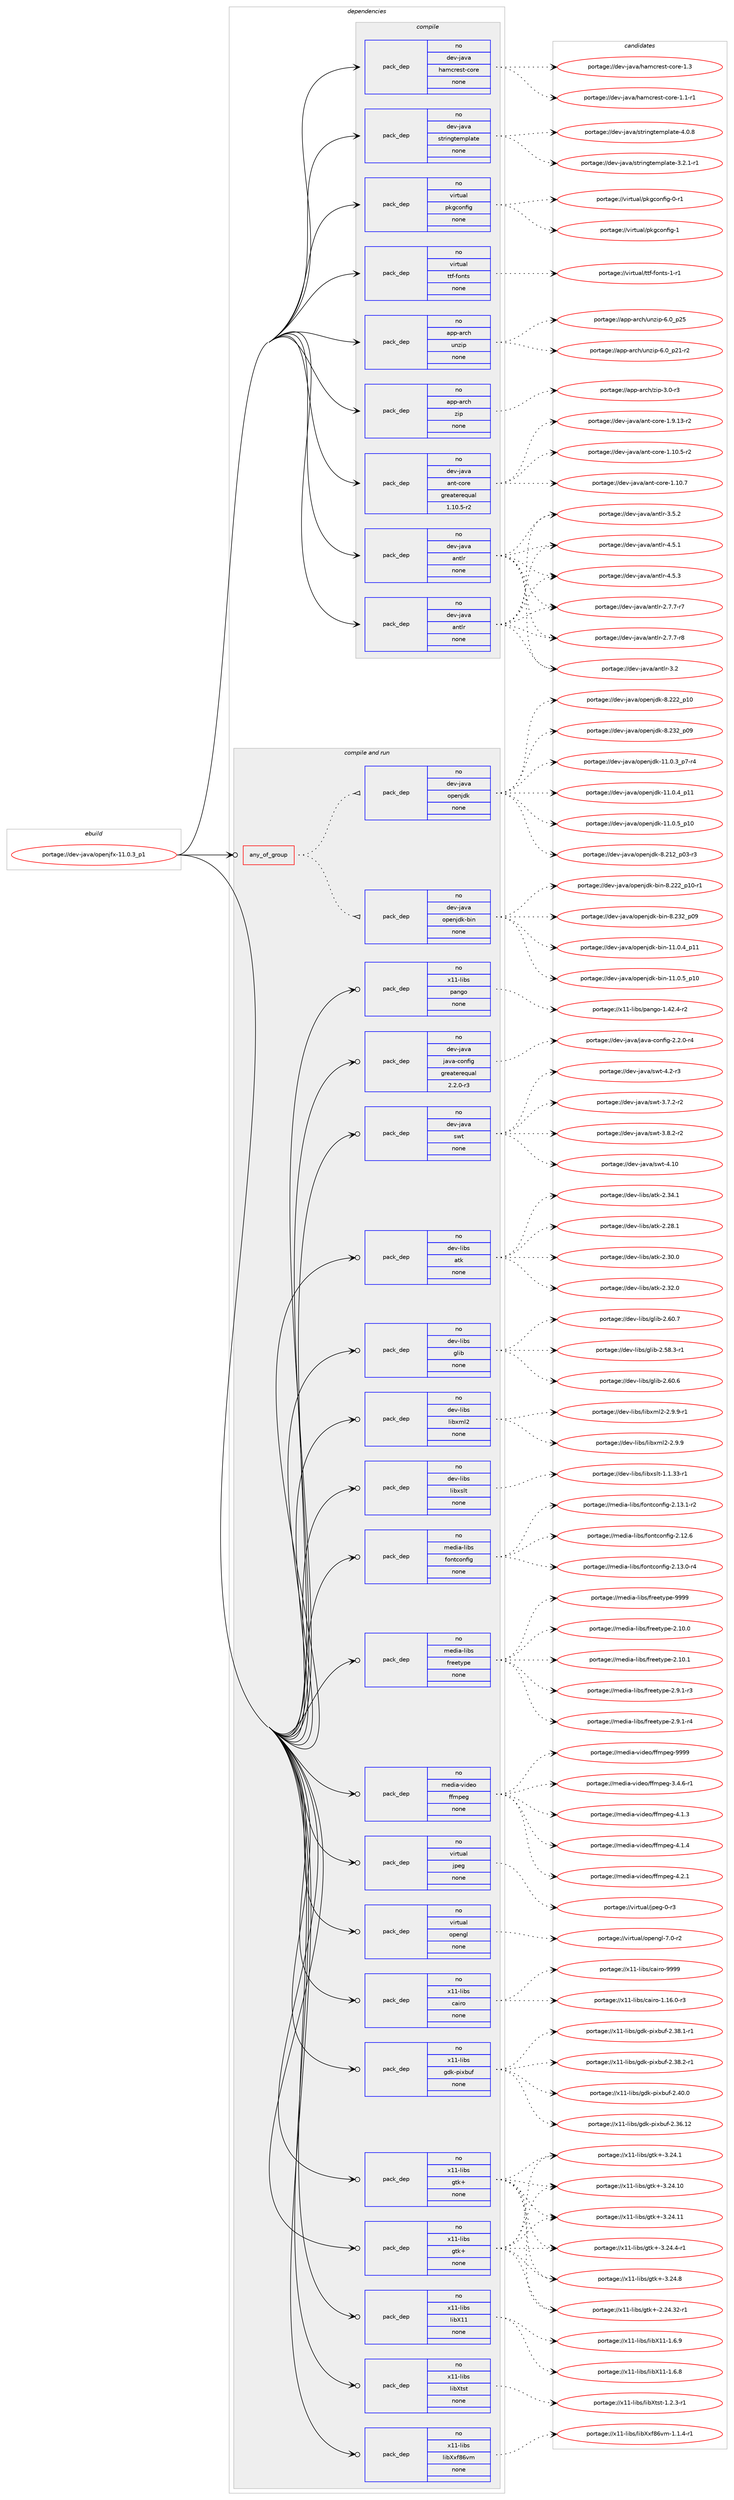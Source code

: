 digraph prolog {

# *************
# Graph options
# *************

newrank=true;
concentrate=true;
compound=true;
graph [rankdir=LR,fontname=Helvetica,fontsize=10,ranksep=1.5];#, ranksep=2.5, nodesep=0.2];
edge  [arrowhead=vee];
node  [fontname=Helvetica,fontsize=10];

# **********
# The ebuild
# **********

subgraph cluster_leftcol {
color=gray;
rank=same;
label=<<i>ebuild</i>>;
id [label="portage://dev-java/openjfx-11.0.3_p1", color=red, width=4, href="../dev-java/openjfx-11.0.3_p1.svg"];
}

# ****************
# The dependencies
# ****************

subgraph cluster_midcol {
color=gray;
label=<<i>dependencies</i>>;
subgraph cluster_compile {
fillcolor="#eeeeee";
style=filled;
label=<<i>compile</i>>;
subgraph pack69632 {
dependency91104 [label=<<TABLE BORDER="0" CELLBORDER="1" CELLSPACING="0" CELLPADDING="4" WIDTH="220"><TR><TD ROWSPAN="6" CELLPADDING="30">pack_dep</TD></TR><TR><TD WIDTH="110">no</TD></TR><TR><TD>app-arch</TD></TR><TR><TD>unzip</TD></TR><TR><TD>none</TD></TR><TR><TD></TD></TR></TABLE>>, shape=none, color=blue];
}
id:e -> dependency91104:w [weight=20,style="solid",arrowhead="vee"];
subgraph pack69633 {
dependency91105 [label=<<TABLE BORDER="0" CELLBORDER="1" CELLSPACING="0" CELLPADDING="4" WIDTH="220"><TR><TD ROWSPAN="6" CELLPADDING="30">pack_dep</TD></TR><TR><TD WIDTH="110">no</TD></TR><TR><TD>app-arch</TD></TR><TR><TD>zip</TD></TR><TR><TD>none</TD></TR><TR><TD></TD></TR></TABLE>>, shape=none, color=blue];
}
id:e -> dependency91105:w [weight=20,style="solid",arrowhead="vee"];
subgraph pack69634 {
dependency91106 [label=<<TABLE BORDER="0" CELLBORDER="1" CELLSPACING="0" CELLPADDING="4" WIDTH="220"><TR><TD ROWSPAN="6" CELLPADDING="30">pack_dep</TD></TR><TR><TD WIDTH="110">no</TD></TR><TR><TD>dev-java</TD></TR><TR><TD>ant-core</TD></TR><TR><TD>greaterequal</TD></TR><TR><TD>1.10.5-r2</TD></TR></TABLE>>, shape=none, color=blue];
}
id:e -> dependency91106:w [weight=20,style="solid",arrowhead="vee"];
subgraph pack69635 {
dependency91107 [label=<<TABLE BORDER="0" CELLBORDER="1" CELLSPACING="0" CELLPADDING="4" WIDTH="220"><TR><TD ROWSPAN="6" CELLPADDING="30">pack_dep</TD></TR><TR><TD WIDTH="110">no</TD></TR><TR><TD>dev-java</TD></TR><TR><TD>antlr</TD></TR><TR><TD>none</TD></TR><TR><TD></TD></TR></TABLE>>, shape=none, color=blue];
}
id:e -> dependency91107:w [weight=20,style="solid",arrowhead="vee"];
subgraph pack69636 {
dependency91108 [label=<<TABLE BORDER="0" CELLBORDER="1" CELLSPACING="0" CELLPADDING="4" WIDTH="220"><TR><TD ROWSPAN="6" CELLPADDING="30">pack_dep</TD></TR><TR><TD WIDTH="110">no</TD></TR><TR><TD>dev-java</TD></TR><TR><TD>antlr</TD></TR><TR><TD>none</TD></TR><TR><TD></TD></TR></TABLE>>, shape=none, color=blue];
}
id:e -> dependency91108:w [weight=20,style="solid",arrowhead="vee"];
subgraph pack69637 {
dependency91109 [label=<<TABLE BORDER="0" CELLBORDER="1" CELLSPACING="0" CELLPADDING="4" WIDTH="220"><TR><TD ROWSPAN="6" CELLPADDING="30">pack_dep</TD></TR><TR><TD WIDTH="110">no</TD></TR><TR><TD>dev-java</TD></TR><TR><TD>hamcrest-core</TD></TR><TR><TD>none</TD></TR><TR><TD></TD></TR></TABLE>>, shape=none, color=blue];
}
id:e -> dependency91109:w [weight=20,style="solid",arrowhead="vee"];
subgraph pack69638 {
dependency91110 [label=<<TABLE BORDER="0" CELLBORDER="1" CELLSPACING="0" CELLPADDING="4" WIDTH="220"><TR><TD ROWSPAN="6" CELLPADDING="30">pack_dep</TD></TR><TR><TD WIDTH="110">no</TD></TR><TR><TD>dev-java</TD></TR><TR><TD>stringtemplate</TD></TR><TR><TD>none</TD></TR><TR><TD></TD></TR></TABLE>>, shape=none, color=blue];
}
id:e -> dependency91110:w [weight=20,style="solid",arrowhead="vee"];
subgraph pack69639 {
dependency91111 [label=<<TABLE BORDER="0" CELLBORDER="1" CELLSPACING="0" CELLPADDING="4" WIDTH="220"><TR><TD ROWSPAN="6" CELLPADDING="30">pack_dep</TD></TR><TR><TD WIDTH="110">no</TD></TR><TR><TD>virtual</TD></TR><TR><TD>pkgconfig</TD></TR><TR><TD>none</TD></TR><TR><TD></TD></TR></TABLE>>, shape=none, color=blue];
}
id:e -> dependency91111:w [weight=20,style="solid",arrowhead="vee"];
subgraph pack69640 {
dependency91112 [label=<<TABLE BORDER="0" CELLBORDER="1" CELLSPACING="0" CELLPADDING="4" WIDTH="220"><TR><TD ROWSPAN="6" CELLPADDING="30">pack_dep</TD></TR><TR><TD WIDTH="110">no</TD></TR><TR><TD>virtual</TD></TR><TR><TD>ttf-fonts</TD></TR><TR><TD>none</TD></TR><TR><TD></TD></TR></TABLE>>, shape=none, color=blue];
}
id:e -> dependency91112:w [weight=20,style="solid",arrowhead="vee"];
}
subgraph cluster_compileandrun {
fillcolor="#eeeeee";
style=filled;
label=<<i>compile and run</i>>;
subgraph any2671 {
dependency91113 [label=<<TABLE BORDER="0" CELLBORDER="1" CELLSPACING="0" CELLPADDING="4"><TR><TD CELLPADDING="10">any_of_group</TD></TR></TABLE>>, shape=none, color=red];subgraph pack69641 {
dependency91114 [label=<<TABLE BORDER="0" CELLBORDER="1" CELLSPACING="0" CELLPADDING="4" WIDTH="220"><TR><TD ROWSPAN="6" CELLPADDING="30">pack_dep</TD></TR><TR><TD WIDTH="110">no</TD></TR><TR><TD>dev-java</TD></TR><TR><TD>openjdk-bin</TD></TR><TR><TD>none</TD></TR><TR><TD></TD></TR></TABLE>>, shape=none, color=blue];
}
dependency91113:e -> dependency91114:w [weight=20,style="dotted",arrowhead="oinv"];
subgraph pack69642 {
dependency91115 [label=<<TABLE BORDER="0" CELLBORDER="1" CELLSPACING="0" CELLPADDING="4" WIDTH="220"><TR><TD ROWSPAN="6" CELLPADDING="30">pack_dep</TD></TR><TR><TD WIDTH="110">no</TD></TR><TR><TD>dev-java</TD></TR><TR><TD>openjdk</TD></TR><TR><TD>none</TD></TR><TR><TD></TD></TR></TABLE>>, shape=none, color=blue];
}
dependency91113:e -> dependency91115:w [weight=20,style="dotted",arrowhead="oinv"];
}
id:e -> dependency91113:w [weight=20,style="solid",arrowhead="odotvee"];
subgraph pack69643 {
dependency91116 [label=<<TABLE BORDER="0" CELLBORDER="1" CELLSPACING="0" CELLPADDING="4" WIDTH="220"><TR><TD ROWSPAN="6" CELLPADDING="30">pack_dep</TD></TR><TR><TD WIDTH="110">no</TD></TR><TR><TD>dev-java</TD></TR><TR><TD>java-config</TD></TR><TR><TD>greaterequal</TD></TR><TR><TD>2.2.0-r3</TD></TR></TABLE>>, shape=none, color=blue];
}
id:e -> dependency91116:w [weight=20,style="solid",arrowhead="odotvee"];
subgraph pack69644 {
dependency91117 [label=<<TABLE BORDER="0" CELLBORDER="1" CELLSPACING="0" CELLPADDING="4" WIDTH="220"><TR><TD ROWSPAN="6" CELLPADDING="30">pack_dep</TD></TR><TR><TD WIDTH="110">no</TD></TR><TR><TD>dev-java</TD></TR><TR><TD>swt</TD></TR><TR><TD>none</TD></TR><TR><TD></TD></TR></TABLE>>, shape=none, color=blue];
}
id:e -> dependency91117:w [weight=20,style="solid",arrowhead="odotvee"];
subgraph pack69645 {
dependency91118 [label=<<TABLE BORDER="0" CELLBORDER="1" CELLSPACING="0" CELLPADDING="4" WIDTH="220"><TR><TD ROWSPAN="6" CELLPADDING="30">pack_dep</TD></TR><TR><TD WIDTH="110">no</TD></TR><TR><TD>dev-libs</TD></TR><TR><TD>atk</TD></TR><TR><TD>none</TD></TR><TR><TD></TD></TR></TABLE>>, shape=none, color=blue];
}
id:e -> dependency91118:w [weight=20,style="solid",arrowhead="odotvee"];
subgraph pack69646 {
dependency91119 [label=<<TABLE BORDER="0" CELLBORDER="1" CELLSPACING="0" CELLPADDING="4" WIDTH="220"><TR><TD ROWSPAN="6" CELLPADDING="30">pack_dep</TD></TR><TR><TD WIDTH="110">no</TD></TR><TR><TD>dev-libs</TD></TR><TR><TD>glib</TD></TR><TR><TD>none</TD></TR><TR><TD></TD></TR></TABLE>>, shape=none, color=blue];
}
id:e -> dependency91119:w [weight=20,style="solid",arrowhead="odotvee"];
subgraph pack69647 {
dependency91120 [label=<<TABLE BORDER="0" CELLBORDER="1" CELLSPACING="0" CELLPADDING="4" WIDTH="220"><TR><TD ROWSPAN="6" CELLPADDING="30">pack_dep</TD></TR><TR><TD WIDTH="110">no</TD></TR><TR><TD>dev-libs</TD></TR><TR><TD>libxml2</TD></TR><TR><TD>none</TD></TR><TR><TD></TD></TR></TABLE>>, shape=none, color=blue];
}
id:e -> dependency91120:w [weight=20,style="solid",arrowhead="odotvee"];
subgraph pack69648 {
dependency91121 [label=<<TABLE BORDER="0" CELLBORDER="1" CELLSPACING="0" CELLPADDING="4" WIDTH="220"><TR><TD ROWSPAN="6" CELLPADDING="30">pack_dep</TD></TR><TR><TD WIDTH="110">no</TD></TR><TR><TD>dev-libs</TD></TR><TR><TD>libxslt</TD></TR><TR><TD>none</TD></TR><TR><TD></TD></TR></TABLE>>, shape=none, color=blue];
}
id:e -> dependency91121:w [weight=20,style="solid",arrowhead="odotvee"];
subgraph pack69649 {
dependency91122 [label=<<TABLE BORDER="0" CELLBORDER="1" CELLSPACING="0" CELLPADDING="4" WIDTH="220"><TR><TD ROWSPAN="6" CELLPADDING="30">pack_dep</TD></TR><TR><TD WIDTH="110">no</TD></TR><TR><TD>media-libs</TD></TR><TR><TD>fontconfig</TD></TR><TR><TD>none</TD></TR><TR><TD></TD></TR></TABLE>>, shape=none, color=blue];
}
id:e -> dependency91122:w [weight=20,style="solid",arrowhead="odotvee"];
subgraph pack69650 {
dependency91123 [label=<<TABLE BORDER="0" CELLBORDER="1" CELLSPACING="0" CELLPADDING="4" WIDTH="220"><TR><TD ROWSPAN="6" CELLPADDING="30">pack_dep</TD></TR><TR><TD WIDTH="110">no</TD></TR><TR><TD>media-libs</TD></TR><TR><TD>freetype</TD></TR><TR><TD>none</TD></TR><TR><TD></TD></TR></TABLE>>, shape=none, color=blue];
}
id:e -> dependency91123:w [weight=20,style="solid",arrowhead="odotvee"];
subgraph pack69651 {
dependency91124 [label=<<TABLE BORDER="0" CELLBORDER="1" CELLSPACING="0" CELLPADDING="4" WIDTH="220"><TR><TD ROWSPAN="6" CELLPADDING="30">pack_dep</TD></TR><TR><TD WIDTH="110">no</TD></TR><TR><TD>media-video</TD></TR><TR><TD>ffmpeg</TD></TR><TR><TD>none</TD></TR><TR><TD></TD></TR></TABLE>>, shape=none, color=blue];
}
id:e -> dependency91124:w [weight=20,style="solid",arrowhead="odotvee"];
subgraph pack69652 {
dependency91125 [label=<<TABLE BORDER="0" CELLBORDER="1" CELLSPACING="0" CELLPADDING="4" WIDTH="220"><TR><TD ROWSPAN="6" CELLPADDING="30">pack_dep</TD></TR><TR><TD WIDTH="110">no</TD></TR><TR><TD>virtual</TD></TR><TR><TD>jpeg</TD></TR><TR><TD>none</TD></TR><TR><TD></TD></TR></TABLE>>, shape=none, color=blue];
}
id:e -> dependency91125:w [weight=20,style="solid",arrowhead="odotvee"];
subgraph pack69653 {
dependency91126 [label=<<TABLE BORDER="0" CELLBORDER="1" CELLSPACING="0" CELLPADDING="4" WIDTH="220"><TR><TD ROWSPAN="6" CELLPADDING="30">pack_dep</TD></TR><TR><TD WIDTH="110">no</TD></TR><TR><TD>virtual</TD></TR><TR><TD>opengl</TD></TR><TR><TD>none</TD></TR><TR><TD></TD></TR></TABLE>>, shape=none, color=blue];
}
id:e -> dependency91126:w [weight=20,style="solid",arrowhead="odotvee"];
subgraph pack69654 {
dependency91127 [label=<<TABLE BORDER="0" CELLBORDER="1" CELLSPACING="0" CELLPADDING="4" WIDTH="220"><TR><TD ROWSPAN="6" CELLPADDING="30">pack_dep</TD></TR><TR><TD WIDTH="110">no</TD></TR><TR><TD>x11-libs</TD></TR><TR><TD>cairo</TD></TR><TR><TD>none</TD></TR><TR><TD></TD></TR></TABLE>>, shape=none, color=blue];
}
id:e -> dependency91127:w [weight=20,style="solid",arrowhead="odotvee"];
subgraph pack69655 {
dependency91128 [label=<<TABLE BORDER="0" CELLBORDER="1" CELLSPACING="0" CELLPADDING="4" WIDTH="220"><TR><TD ROWSPAN="6" CELLPADDING="30">pack_dep</TD></TR><TR><TD WIDTH="110">no</TD></TR><TR><TD>x11-libs</TD></TR><TR><TD>gdk-pixbuf</TD></TR><TR><TD>none</TD></TR><TR><TD></TD></TR></TABLE>>, shape=none, color=blue];
}
id:e -> dependency91128:w [weight=20,style="solid",arrowhead="odotvee"];
subgraph pack69656 {
dependency91129 [label=<<TABLE BORDER="0" CELLBORDER="1" CELLSPACING="0" CELLPADDING="4" WIDTH="220"><TR><TD ROWSPAN="6" CELLPADDING="30">pack_dep</TD></TR><TR><TD WIDTH="110">no</TD></TR><TR><TD>x11-libs</TD></TR><TR><TD>gtk+</TD></TR><TR><TD>none</TD></TR><TR><TD></TD></TR></TABLE>>, shape=none, color=blue];
}
id:e -> dependency91129:w [weight=20,style="solid",arrowhead="odotvee"];
subgraph pack69657 {
dependency91130 [label=<<TABLE BORDER="0" CELLBORDER="1" CELLSPACING="0" CELLPADDING="4" WIDTH="220"><TR><TD ROWSPAN="6" CELLPADDING="30">pack_dep</TD></TR><TR><TD WIDTH="110">no</TD></TR><TR><TD>x11-libs</TD></TR><TR><TD>gtk+</TD></TR><TR><TD>none</TD></TR><TR><TD></TD></TR></TABLE>>, shape=none, color=blue];
}
id:e -> dependency91130:w [weight=20,style="solid",arrowhead="odotvee"];
subgraph pack69658 {
dependency91131 [label=<<TABLE BORDER="0" CELLBORDER="1" CELLSPACING="0" CELLPADDING="4" WIDTH="220"><TR><TD ROWSPAN="6" CELLPADDING="30">pack_dep</TD></TR><TR><TD WIDTH="110">no</TD></TR><TR><TD>x11-libs</TD></TR><TR><TD>libX11</TD></TR><TR><TD>none</TD></TR><TR><TD></TD></TR></TABLE>>, shape=none, color=blue];
}
id:e -> dependency91131:w [weight=20,style="solid",arrowhead="odotvee"];
subgraph pack69659 {
dependency91132 [label=<<TABLE BORDER="0" CELLBORDER="1" CELLSPACING="0" CELLPADDING="4" WIDTH="220"><TR><TD ROWSPAN="6" CELLPADDING="30">pack_dep</TD></TR><TR><TD WIDTH="110">no</TD></TR><TR><TD>x11-libs</TD></TR><TR><TD>libXtst</TD></TR><TR><TD>none</TD></TR><TR><TD></TD></TR></TABLE>>, shape=none, color=blue];
}
id:e -> dependency91132:w [weight=20,style="solid",arrowhead="odotvee"];
subgraph pack69660 {
dependency91133 [label=<<TABLE BORDER="0" CELLBORDER="1" CELLSPACING="0" CELLPADDING="4" WIDTH="220"><TR><TD ROWSPAN="6" CELLPADDING="30">pack_dep</TD></TR><TR><TD WIDTH="110">no</TD></TR><TR><TD>x11-libs</TD></TR><TR><TD>libXxf86vm</TD></TR><TR><TD>none</TD></TR><TR><TD></TD></TR></TABLE>>, shape=none, color=blue];
}
id:e -> dependency91133:w [weight=20,style="solid",arrowhead="odotvee"];
subgraph pack69661 {
dependency91134 [label=<<TABLE BORDER="0" CELLBORDER="1" CELLSPACING="0" CELLPADDING="4" WIDTH="220"><TR><TD ROWSPAN="6" CELLPADDING="30">pack_dep</TD></TR><TR><TD WIDTH="110">no</TD></TR><TR><TD>x11-libs</TD></TR><TR><TD>pango</TD></TR><TR><TD>none</TD></TR><TR><TD></TD></TR></TABLE>>, shape=none, color=blue];
}
id:e -> dependency91134:w [weight=20,style="solid",arrowhead="odotvee"];
}
subgraph cluster_run {
fillcolor="#eeeeee";
style=filled;
label=<<i>run</i>>;
}
}

# **************
# The candidates
# **************

subgraph cluster_choices {
rank=same;
color=gray;
label=<<i>candidates</i>>;

subgraph choice69632 {
color=black;
nodesep=1;
choiceportage9711211245971149910447117110122105112455446489511250494511450 [label="portage://app-arch/unzip-6.0_p21-r2", color=red, width=4,href="../app-arch/unzip-6.0_p21-r2.svg"];
choiceportage971121124597114991044711711012210511245544648951125053 [label="portage://app-arch/unzip-6.0_p25", color=red, width=4,href="../app-arch/unzip-6.0_p25.svg"];
dependency91104:e -> choiceportage9711211245971149910447117110122105112455446489511250494511450:w [style=dotted,weight="100"];
dependency91104:e -> choiceportage971121124597114991044711711012210511245544648951125053:w [style=dotted,weight="100"];
}
subgraph choice69633 {
color=black;
nodesep=1;
choiceportage9711211245971149910447122105112455146484511451 [label="portage://app-arch/zip-3.0-r3", color=red, width=4,href="../app-arch/zip-3.0-r3.svg"];
dependency91105:e -> choiceportage9711211245971149910447122105112455146484511451:w [style=dotted,weight="100"];
}
subgraph choice69634 {
color=black;
nodesep=1;
choiceportage10010111845106971189747971101164599111114101454946494846534511450 [label="portage://dev-java/ant-core-1.10.5-r2", color=red, width=4,href="../dev-java/ant-core-1.10.5-r2.svg"];
choiceportage1001011184510697118974797110116459911111410145494649484655 [label="portage://dev-java/ant-core-1.10.7", color=red, width=4,href="../dev-java/ant-core-1.10.7.svg"];
choiceportage10010111845106971189747971101164599111114101454946574649514511450 [label="portage://dev-java/ant-core-1.9.13-r2", color=red, width=4,href="../dev-java/ant-core-1.9.13-r2.svg"];
dependency91106:e -> choiceportage10010111845106971189747971101164599111114101454946494846534511450:w [style=dotted,weight="100"];
dependency91106:e -> choiceportage1001011184510697118974797110116459911111410145494649484655:w [style=dotted,weight="100"];
dependency91106:e -> choiceportage10010111845106971189747971101164599111114101454946574649514511450:w [style=dotted,weight="100"];
}
subgraph choice69635 {
color=black;
nodesep=1;
choiceportage10010111845106971189747971101161081144550465546554511455 [label="portage://dev-java/antlr-2.7.7-r7", color=red, width=4,href="../dev-java/antlr-2.7.7-r7.svg"];
choiceportage10010111845106971189747971101161081144550465546554511456 [label="portage://dev-java/antlr-2.7.7-r8", color=red, width=4,href="../dev-java/antlr-2.7.7-r8.svg"];
choiceportage100101118451069711897479711011610811445514650 [label="portage://dev-java/antlr-3.2", color=red, width=4,href="../dev-java/antlr-3.2.svg"];
choiceportage1001011184510697118974797110116108114455146534650 [label="portage://dev-java/antlr-3.5.2", color=red, width=4,href="../dev-java/antlr-3.5.2.svg"];
choiceportage1001011184510697118974797110116108114455246534649 [label="portage://dev-java/antlr-4.5.1", color=red, width=4,href="../dev-java/antlr-4.5.1.svg"];
choiceportage1001011184510697118974797110116108114455246534651 [label="portage://dev-java/antlr-4.5.3", color=red, width=4,href="../dev-java/antlr-4.5.3.svg"];
dependency91107:e -> choiceportage10010111845106971189747971101161081144550465546554511455:w [style=dotted,weight="100"];
dependency91107:e -> choiceportage10010111845106971189747971101161081144550465546554511456:w [style=dotted,weight="100"];
dependency91107:e -> choiceportage100101118451069711897479711011610811445514650:w [style=dotted,weight="100"];
dependency91107:e -> choiceportage1001011184510697118974797110116108114455146534650:w [style=dotted,weight="100"];
dependency91107:e -> choiceportage1001011184510697118974797110116108114455246534649:w [style=dotted,weight="100"];
dependency91107:e -> choiceportage1001011184510697118974797110116108114455246534651:w [style=dotted,weight="100"];
}
subgraph choice69636 {
color=black;
nodesep=1;
choiceportage10010111845106971189747971101161081144550465546554511455 [label="portage://dev-java/antlr-2.7.7-r7", color=red, width=4,href="../dev-java/antlr-2.7.7-r7.svg"];
choiceportage10010111845106971189747971101161081144550465546554511456 [label="portage://dev-java/antlr-2.7.7-r8", color=red, width=4,href="../dev-java/antlr-2.7.7-r8.svg"];
choiceportage100101118451069711897479711011610811445514650 [label="portage://dev-java/antlr-3.2", color=red, width=4,href="../dev-java/antlr-3.2.svg"];
choiceportage1001011184510697118974797110116108114455146534650 [label="portage://dev-java/antlr-3.5.2", color=red, width=4,href="../dev-java/antlr-3.5.2.svg"];
choiceportage1001011184510697118974797110116108114455246534649 [label="portage://dev-java/antlr-4.5.1", color=red, width=4,href="../dev-java/antlr-4.5.1.svg"];
choiceportage1001011184510697118974797110116108114455246534651 [label="portage://dev-java/antlr-4.5.3", color=red, width=4,href="../dev-java/antlr-4.5.3.svg"];
dependency91108:e -> choiceportage10010111845106971189747971101161081144550465546554511455:w [style=dotted,weight="100"];
dependency91108:e -> choiceportage10010111845106971189747971101161081144550465546554511456:w [style=dotted,weight="100"];
dependency91108:e -> choiceportage100101118451069711897479711011610811445514650:w [style=dotted,weight="100"];
dependency91108:e -> choiceportage1001011184510697118974797110116108114455146534650:w [style=dotted,weight="100"];
dependency91108:e -> choiceportage1001011184510697118974797110116108114455246534649:w [style=dotted,weight="100"];
dependency91108:e -> choiceportage1001011184510697118974797110116108114455246534651:w [style=dotted,weight="100"];
}
subgraph choice69637 {
color=black;
nodesep=1;
choiceportage1001011184510697118974710497109991141011151164599111114101454946494511449 [label="portage://dev-java/hamcrest-core-1.1-r1", color=red, width=4,href="../dev-java/hamcrest-core-1.1-r1.svg"];
choiceportage100101118451069711897471049710999114101115116459911111410145494651 [label="portage://dev-java/hamcrest-core-1.3", color=red, width=4,href="../dev-java/hamcrest-core-1.3.svg"];
dependency91109:e -> choiceportage1001011184510697118974710497109991141011151164599111114101454946494511449:w [style=dotted,weight="100"];
dependency91109:e -> choiceportage100101118451069711897471049710999114101115116459911111410145494651:w [style=dotted,weight="100"];
}
subgraph choice69638 {
color=black;
nodesep=1;
choiceportage10010111845106971189747115116114105110103116101109112108971161014551465046494511449 [label="portage://dev-java/stringtemplate-3.2.1-r1", color=red, width=4,href="../dev-java/stringtemplate-3.2.1-r1.svg"];
choiceportage1001011184510697118974711511611410511010311610110911210897116101455246484656 [label="portage://dev-java/stringtemplate-4.0.8", color=red, width=4,href="../dev-java/stringtemplate-4.0.8.svg"];
dependency91110:e -> choiceportage10010111845106971189747115116114105110103116101109112108971161014551465046494511449:w [style=dotted,weight="100"];
dependency91110:e -> choiceportage1001011184510697118974711511611410511010311610110911210897116101455246484656:w [style=dotted,weight="100"];
}
subgraph choice69639 {
color=black;
nodesep=1;
choiceportage11810511411611797108471121071039911111010210510345484511449 [label="portage://virtual/pkgconfig-0-r1", color=red, width=4,href="../virtual/pkgconfig-0-r1.svg"];
choiceportage1181051141161179710847112107103991111101021051034549 [label="portage://virtual/pkgconfig-1", color=red, width=4,href="../virtual/pkgconfig-1.svg"];
dependency91111:e -> choiceportage11810511411611797108471121071039911111010210510345484511449:w [style=dotted,weight="100"];
dependency91111:e -> choiceportage1181051141161179710847112107103991111101021051034549:w [style=dotted,weight="100"];
}
subgraph choice69640 {
color=black;
nodesep=1;
choiceportage11810511411611797108471161161024510211111011611545494511449 [label="portage://virtual/ttf-fonts-1-r1", color=red, width=4,href="../virtual/ttf-fonts-1-r1.svg"];
dependency91112:e -> choiceportage11810511411611797108471161161024510211111011611545494511449:w [style=dotted,weight="100"];
}
subgraph choice69641 {
color=black;
nodesep=1;
choiceportage10010111845106971189747111112101110106100107459810511045494946484652951124949 [label="portage://dev-java/openjdk-bin-11.0.4_p11", color=red, width=4,href="../dev-java/openjdk-bin-11.0.4_p11.svg"];
choiceportage10010111845106971189747111112101110106100107459810511045494946484653951124948 [label="portage://dev-java/openjdk-bin-11.0.5_p10", color=red, width=4,href="../dev-java/openjdk-bin-11.0.5_p10.svg"];
choiceportage1001011184510697118974711111210111010610010745981051104556465050509511249484511449 [label="portage://dev-java/openjdk-bin-8.222_p10-r1", color=red, width=4,href="../dev-java/openjdk-bin-8.222_p10-r1.svg"];
choiceportage100101118451069711897471111121011101061001074598105110455646505150951124857 [label="portage://dev-java/openjdk-bin-8.232_p09", color=red, width=4,href="../dev-java/openjdk-bin-8.232_p09.svg"];
dependency91114:e -> choiceportage10010111845106971189747111112101110106100107459810511045494946484652951124949:w [style=dotted,weight="100"];
dependency91114:e -> choiceportage10010111845106971189747111112101110106100107459810511045494946484653951124948:w [style=dotted,weight="100"];
dependency91114:e -> choiceportage1001011184510697118974711111210111010610010745981051104556465050509511249484511449:w [style=dotted,weight="100"];
dependency91114:e -> choiceportage100101118451069711897471111121011101061001074598105110455646505150951124857:w [style=dotted,weight="100"];
}
subgraph choice69642 {
color=black;
nodesep=1;
choiceportage100101118451069711897471111121011101061001074549494648465195112554511452 [label="portage://dev-java/openjdk-11.0.3_p7-r4", color=red, width=4,href="../dev-java/openjdk-11.0.3_p7-r4.svg"];
choiceportage1001011184510697118974711111210111010610010745494946484652951124949 [label="portage://dev-java/openjdk-11.0.4_p11", color=red, width=4,href="../dev-java/openjdk-11.0.4_p11.svg"];
choiceportage1001011184510697118974711111210111010610010745494946484653951124948 [label="portage://dev-java/openjdk-11.0.5_p10", color=red, width=4,href="../dev-java/openjdk-11.0.5_p10.svg"];
choiceportage100101118451069711897471111121011101061001074556465049509511248514511451 [label="portage://dev-java/openjdk-8.212_p03-r3", color=red, width=4,href="../dev-java/openjdk-8.212_p03-r3.svg"];
choiceportage10010111845106971189747111112101110106100107455646505050951124948 [label="portage://dev-java/openjdk-8.222_p10", color=red, width=4,href="../dev-java/openjdk-8.222_p10.svg"];
choiceportage10010111845106971189747111112101110106100107455646505150951124857 [label="portage://dev-java/openjdk-8.232_p09", color=red, width=4,href="../dev-java/openjdk-8.232_p09.svg"];
dependency91115:e -> choiceportage100101118451069711897471111121011101061001074549494648465195112554511452:w [style=dotted,weight="100"];
dependency91115:e -> choiceportage1001011184510697118974711111210111010610010745494946484652951124949:w [style=dotted,weight="100"];
dependency91115:e -> choiceportage1001011184510697118974711111210111010610010745494946484653951124948:w [style=dotted,weight="100"];
dependency91115:e -> choiceportage100101118451069711897471111121011101061001074556465049509511248514511451:w [style=dotted,weight="100"];
dependency91115:e -> choiceportage10010111845106971189747111112101110106100107455646505050951124948:w [style=dotted,weight="100"];
dependency91115:e -> choiceportage10010111845106971189747111112101110106100107455646505150951124857:w [style=dotted,weight="100"];
}
subgraph choice69643 {
color=black;
nodesep=1;
choiceportage10010111845106971189747106971189745991111101021051034550465046484511452 [label="portage://dev-java/java-config-2.2.0-r4", color=red, width=4,href="../dev-java/java-config-2.2.0-r4.svg"];
dependency91116:e -> choiceportage10010111845106971189747106971189745991111101021051034550465046484511452:w [style=dotted,weight="100"];
}
subgraph choice69644 {
color=black;
nodesep=1;
choiceportage100101118451069711897471151191164551465546504511450 [label="portage://dev-java/swt-3.7.2-r2", color=red, width=4,href="../dev-java/swt-3.7.2-r2.svg"];
choiceportage100101118451069711897471151191164551465646504511450 [label="portage://dev-java/swt-3.8.2-r2", color=red, width=4,href="../dev-java/swt-3.8.2-r2.svg"];
choiceportage100101118451069711897471151191164552464948 [label="portage://dev-java/swt-4.10", color=red, width=4,href="../dev-java/swt-4.10.svg"];
choiceportage10010111845106971189747115119116455246504511451 [label="portage://dev-java/swt-4.2-r3", color=red, width=4,href="../dev-java/swt-4.2-r3.svg"];
dependency91117:e -> choiceportage100101118451069711897471151191164551465546504511450:w [style=dotted,weight="100"];
dependency91117:e -> choiceportage100101118451069711897471151191164551465646504511450:w [style=dotted,weight="100"];
dependency91117:e -> choiceportage100101118451069711897471151191164552464948:w [style=dotted,weight="100"];
dependency91117:e -> choiceportage10010111845106971189747115119116455246504511451:w [style=dotted,weight="100"];
}
subgraph choice69645 {
color=black;
nodesep=1;
choiceportage1001011184510810598115479711610745504650564649 [label="portage://dev-libs/atk-2.28.1", color=red, width=4,href="../dev-libs/atk-2.28.1.svg"];
choiceportage1001011184510810598115479711610745504651484648 [label="portage://dev-libs/atk-2.30.0", color=red, width=4,href="../dev-libs/atk-2.30.0.svg"];
choiceportage1001011184510810598115479711610745504651504648 [label="portage://dev-libs/atk-2.32.0", color=red, width=4,href="../dev-libs/atk-2.32.0.svg"];
choiceportage1001011184510810598115479711610745504651524649 [label="portage://dev-libs/atk-2.34.1", color=red, width=4,href="../dev-libs/atk-2.34.1.svg"];
dependency91118:e -> choiceportage1001011184510810598115479711610745504650564649:w [style=dotted,weight="100"];
dependency91118:e -> choiceportage1001011184510810598115479711610745504651484648:w [style=dotted,weight="100"];
dependency91118:e -> choiceportage1001011184510810598115479711610745504651504648:w [style=dotted,weight="100"];
dependency91118:e -> choiceportage1001011184510810598115479711610745504651524649:w [style=dotted,weight="100"];
}
subgraph choice69646 {
color=black;
nodesep=1;
choiceportage10010111845108105981154710310810598455046535646514511449 [label="portage://dev-libs/glib-2.58.3-r1", color=red, width=4,href="../dev-libs/glib-2.58.3-r1.svg"];
choiceportage1001011184510810598115471031081059845504654484654 [label="portage://dev-libs/glib-2.60.6", color=red, width=4,href="../dev-libs/glib-2.60.6.svg"];
choiceportage1001011184510810598115471031081059845504654484655 [label="portage://dev-libs/glib-2.60.7", color=red, width=4,href="../dev-libs/glib-2.60.7.svg"];
dependency91119:e -> choiceportage10010111845108105981154710310810598455046535646514511449:w [style=dotted,weight="100"];
dependency91119:e -> choiceportage1001011184510810598115471031081059845504654484654:w [style=dotted,weight="100"];
dependency91119:e -> choiceportage1001011184510810598115471031081059845504654484655:w [style=dotted,weight="100"];
}
subgraph choice69647 {
color=black;
nodesep=1;
choiceportage1001011184510810598115471081059812010910850455046574657 [label="portage://dev-libs/libxml2-2.9.9", color=red, width=4,href="../dev-libs/libxml2-2.9.9.svg"];
choiceportage10010111845108105981154710810598120109108504550465746574511449 [label="portage://dev-libs/libxml2-2.9.9-r1", color=red, width=4,href="../dev-libs/libxml2-2.9.9-r1.svg"];
dependency91120:e -> choiceportage1001011184510810598115471081059812010910850455046574657:w [style=dotted,weight="100"];
dependency91120:e -> choiceportage10010111845108105981154710810598120109108504550465746574511449:w [style=dotted,weight="100"];
}
subgraph choice69648 {
color=black;
nodesep=1;
choiceportage10010111845108105981154710810598120115108116454946494651514511449 [label="portage://dev-libs/libxslt-1.1.33-r1", color=red, width=4,href="../dev-libs/libxslt-1.1.33-r1.svg"];
dependency91121:e -> choiceportage10010111845108105981154710810598120115108116454946494651514511449:w [style=dotted,weight="100"];
}
subgraph choice69649 {
color=black;
nodesep=1;
choiceportage109101100105974510810598115471021111101169911111010210510345504649504654 [label="portage://media-libs/fontconfig-2.12.6", color=red, width=4,href="../media-libs/fontconfig-2.12.6.svg"];
choiceportage1091011001059745108105981154710211111011699111110102105103455046495146484511452 [label="portage://media-libs/fontconfig-2.13.0-r4", color=red, width=4,href="../media-libs/fontconfig-2.13.0-r4.svg"];
choiceportage1091011001059745108105981154710211111011699111110102105103455046495146494511450 [label="portage://media-libs/fontconfig-2.13.1-r2", color=red, width=4,href="../media-libs/fontconfig-2.13.1-r2.svg"];
dependency91122:e -> choiceportage109101100105974510810598115471021111101169911111010210510345504649504654:w [style=dotted,weight="100"];
dependency91122:e -> choiceportage1091011001059745108105981154710211111011699111110102105103455046495146484511452:w [style=dotted,weight="100"];
dependency91122:e -> choiceportage1091011001059745108105981154710211111011699111110102105103455046495146494511450:w [style=dotted,weight="100"];
}
subgraph choice69650 {
color=black;
nodesep=1;
choiceportage1091011001059745108105981154710211410110111612111210145504649484648 [label="portage://media-libs/freetype-2.10.0", color=red, width=4,href="../media-libs/freetype-2.10.0.svg"];
choiceportage1091011001059745108105981154710211410110111612111210145504649484649 [label="portage://media-libs/freetype-2.10.1", color=red, width=4,href="../media-libs/freetype-2.10.1.svg"];
choiceportage109101100105974510810598115471021141011011161211121014550465746494511451 [label="portage://media-libs/freetype-2.9.1-r3", color=red, width=4,href="../media-libs/freetype-2.9.1-r3.svg"];
choiceportage109101100105974510810598115471021141011011161211121014550465746494511452 [label="portage://media-libs/freetype-2.9.1-r4", color=red, width=4,href="../media-libs/freetype-2.9.1-r4.svg"];
choiceportage109101100105974510810598115471021141011011161211121014557575757 [label="portage://media-libs/freetype-9999", color=red, width=4,href="../media-libs/freetype-9999.svg"];
dependency91123:e -> choiceportage1091011001059745108105981154710211410110111612111210145504649484648:w [style=dotted,weight="100"];
dependency91123:e -> choiceportage1091011001059745108105981154710211410110111612111210145504649484649:w [style=dotted,weight="100"];
dependency91123:e -> choiceportage109101100105974510810598115471021141011011161211121014550465746494511451:w [style=dotted,weight="100"];
dependency91123:e -> choiceportage109101100105974510810598115471021141011011161211121014550465746494511452:w [style=dotted,weight="100"];
dependency91123:e -> choiceportage109101100105974510810598115471021141011011161211121014557575757:w [style=dotted,weight="100"];
}
subgraph choice69651 {
color=black;
nodesep=1;
choiceportage1091011001059745118105100101111471021021091121011034551465246544511449 [label="portage://media-video/ffmpeg-3.4.6-r1", color=red, width=4,href="../media-video/ffmpeg-3.4.6-r1.svg"];
choiceportage109101100105974511810510010111147102102109112101103455246494651 [label="portage://media-video/ffmpeg-4.1.3", color=red, width=4,href="../media-video/ffmpeg-4.1.3.svg"];
choiceportage109101100105974511810510010111147102102109112101103455246494652 [label="portage://media-video/ffmpeg-4.1.4", color=red, width=4,href="../media-video/ffmpeg-4.1.4.svg"];
choiceportage109101100105974511810510010111147102102109112101103455246504649 [label="portage://media-video/ffmpeg-4.2.1", color=red, width=4,href="../media-video/ffmpeg-4.2.1.svg"];
choiceportage1091011001059745118105100101111471021021091121011034557575757 [label="portage://media-video/ffmpeg-9999", color=red, width=4,href="../media-video/ffmpeg-9999.svg"];
dependency91124:e -> choiceportage1091011001059745118105100101111471021021091121011034551465246544511449:w [style=dotted,weight="100"];
dependency91124:e -> choiceportage109101100105974511810510010111147102102109112101103455246494651:w [style=dotted,weight="100"];
dependency91124:e -> choiceportage109101100105974511810510010111147102102109112101103455246494652:w [style=dotted,weight="100"];
dependency91124:e -> choiceportage109101100105974511810510010111147102102109112101103455246504649:w [style=dotted,weight="100"];
dependency91124:e -> choiceportage1091011001059745118105100101111471021021091121011034557575757:w [style=dotted,weight="100"];
}
subgraph choice69652 {
color=black;
nodesep=1;
choiceportage118105114116117971084710611210110345484511451 [label="portage://virtual/jpeg-0-r3", color=red, width=4,href="../virtual/jpeg-0-r3.svg"];
dependency91125:e -> choiceportage118105114116117971084710611210110345484511451:w [style=dotted,weight="100"];
}
subgraph choice69653 {
color=black;
nodesep=1;
choiceportage1181051141161179710847111112101110103108455546484511450 [label="portage://virtual/opengl-7.0-r2", color=red, width=4,href="../virtual/opengl-7.0-r2.svg"];
dependency91126:e -> choiceportage1181051141161179710847111112101110103108455546484511450:w [style=dotted,weight="100"];
}
subgraph choice69654 {
color=black;
nodesep=1;
choiceportage12049494510810598115479997105114111454946495446484511451 [label="portage://x11-libs/cairo-1.16.0-r3", color=red, width=4,href="../x11-libs/cairo-1.16.0-r3.svg"];
choiceportage120494945108105981154799971051141114557575757 [label="portage://x11-libs/cairo-9999", color=red, width=4,href="../x11-libs/cairo-9999.svg"];
dependency91127:e -> choiceportage12049494510810598115479997105114111454946495446484511451:w [style=dotted,weight="100"];
dependency91127:e -> choiceportage120494945108105981154799971051141114557575757:w [style=dotted,weight="100"];
}
subgraph choice69655 {
color=black;
nodesep=1;
choiceportage120494945108105981154710310010745112105120981171024550465154464950 [label="portage://x11-libs/gdk-pixbuf-2.36.12", color=red, width=4,href="../x11-libs/gdk-pixbuf-2.36.12.svg"];
choiceportage12049494510810598115471031001074511210512098117102455046515646494511449 [label="portage://x11-libs/gdk-pixbuf-2.38.1-r1", color=red, width=4,href="../x11-libs/gdk-pixbuf-2.38.1-r1.svg"];
choiceportage12049494510810598115471031001074511210512098117102455046515646504511449 [label="portage://x11-libs/gdk-pixbuf-2.38.2-r1", color=red, width=4,href="../x11-libs/gdk-pixbuf-2.38.2-r1.svg"];
choiceportage1204949451081059811547103100107451121051209811710245504652484648 [label="portage://x11-libs/gdk-pixbuf-2.40.0", color=red, width=4,href="../x11-libs/gdk-pixbuf-2.40.0.svg"];
dependency91128:e -> choiceportage120494945108105981154710310010745112105120981171024550465154464950:w [style=dotted,weight="100"];
dependency91128:e -> choiceportage12049494510810598115471031001074511210512098117102455046515646494511449:w [style=dotted,weight="100"];
dependency91128:e -> choiceportage12049494510810598115471031001074511210512098117102455046515646504511449:w [style=dotted,weight="100"];
dependency91128:e -> choiceportage1204949451081059811547103100107451121051209811710245504652484648:w [style=dotted,weight="100"];
}
subgraph choice69656 {
color=black;
nodesep=1;
choiceportage12049494510810598115471031161074345504650524651504511449 [label="portage://x11-libs/gtk+-2.24.32-r1", color=red, width=4,href="../x11-libs/gtk+-2.24.32-r1.svg"];
choiceportage12049494510810598115471031161074345514650524649 [label="portage://x11-libs/gtk+-3.24.1", color=red, width=4,href="../x11-libs/gtk+-3.24.1.svg"];
choiceportage1204949451081059811547103116107434551465052464948 [label="portage://x11-libs/gtk+-3.24.10", color=red, width=4,href="../x11-libs/gtk+-3.24.10.svg"];
choiceportage1204949451081059811547103116107434551465052464949 [label="portage://x11-libs/gtk+-3.24.11", color=red, width=4,href="../x11-libs/gtk+-3.24.11.svg"];
choiceportage120494945108105981154710311610743455146505246524511449 [label="portage://x11-libs/gtk+-3.24.4-r1", color=red, width=4,href="../x11-libs/gtk+-3.24.4-r1.svg"];
choiceportage12049494510810598115471031161074345514650524656 [label="portage://x11-libs/gtk+-3.24.8", color=red, width=4,href="../x11-libs/gtk+-3.24.8.svg"];
dependency91129:e -> choiceportage12049494510810598115471031161074345504650524651504511449:w [style=dotted,weight="100"];
dependency91129:e -> choiceportage12049494510810598115471031161074345514650524649:w [style=dotted,weight="100"];
dependency91129:e -> choiceportage1204949451081059811547103116107434551465052464948:w [style=dotted,weight="100"];
dependency91129:e -> choiceportage1204949451081059811547103116107434551465052464949:w [style=dotted,weight="100"];
dependency91129:e -> choiceportage120494945108105981154710311610743455146505246524511449:w [style=dotted,weight="100"];
dependency91129:e -> choiceportage12049494510810598115471031161074345514650524656:w [style=dotted,weight="100"];
}
subgraph choice69657 {
color=black;
nodesep=1;
choiceportage12049494510810598115471031161074345504650524651504511449 [label="portage://x11-libs/gtk+-2.24.32-r1", color=red, width=4,href="../x11-libs/gtk+-2.24.32-r1.svg"];
choiceportage12049494510810598115471031161074345514650524649 [label="portage://x11-libs/gtk+-3.24.1", color=red, width=4,href="../x11-libs/gtk+-3.24.1.svg"];
choiceportage1204949451081059811547103116107434551465052464948 [label="portage://x11-libs/gtk+-3.24.10", color=red, width=4,href="../x11-libs/gtk+-3.24.10.svg"];
choiceportage1204949451081059811547103116107434551465052464949 [label="portage://x11-libs/gtk+-3.24.11", color=red, width=4,href="../x11-libs/gtk+-3.24.11.svg"];
choiceportage120494945108105981154710311610743455146505246524511449 [label="portage://x11-libs/gtk+-3.24.4-r1", color=red, width=4,href="../x11-libs/gtk+-3.24.4-r1.svg"];
choiceportage12049494510810598115471031161074345514650524656 [label="portage://x11-libs/gtk+-3.24.8", color=red, width=4,href="../x11-libs/gtk+-3.24.8.svg"];
dependency91130:e -> choiceportage12049494510810598115471031161074345504650524651504511449:w [style=dotted,weight="100"];
dependency91130:e -> choiceportage12049494510810598115471031161074345514650524649:w [style=dotted,weight="100"];
dependency91130:e -> choiceportage1204949451081059811547103116107434551465052464948:w [style=dotted,weight="100"];
dependency91130:e -> choiceportage1204949451081059811547103116107434551465052464949:w [style=dotted,weight="100"];
dependency91130:e -> choiceportage120494945108105981154710311610743455146505246524511449:w [style=dotted,weight="100"];
dependency91130:e -> choiceportage12049494510810598115471031161074345514650524656:w [style=dotted,weight="100"];
}
subgraph choice69658 {
color=black;
nodesep=1;
choiceportage120494945108105981154710810598884949454946544656 [label="portage://x11-libs/libX11-1.6.8", color=red, width=4,href="../x11-libs/libX11-1.6.8.svg"];
choiceportage120494945108105981154710810598884949454946544657 [label="portage://x11-libs/libX11-1.6.9", color=red, width=4,href="../x11-libs/libX11-1.6.9.svg"];
dependency91131:e -> choiceportage120494945108105981154710810598884949454946544656:w [style=dotted,weight="100"];
dependency91131:e -> choiceportage120494945108105981154710810598884949454946544657:w [style=dotted,weight="100"];
}
subgraph choice69659 {
color=black;
nodesep=1;
choiceportage120494945108105981154710810598881161151164549465046514511449 [label="portage://x11-libs/libXtst-1.2.3-r1", color=red, width=4,href="../x11-libs/libXtst-1.2.3-r1.svg"];
dependency91132:e -> choiceportage120494945108105981154710810598881161151164549465046514511449:w [style=dotted,weight="100"];
}
subgraph choice69660 {
color=black;
nodesep=1;
choiceportage1204949451081059811547108105988812010256541181094549464946524511449 [label="portage://x11-libs/libXxf86vm-1.1.4-r1", color=red, width=4,href="../x11-libs/libXxf86vm-1.1.4-r1.svg"];
dependency91133:e -> choiceportage1204949451081059811547108105988812010256541181094549464946524511449:w [style=dotted,weight="100"];
}
subgraph choice69661 {
color=black;
nodesep=1;
choiceportage120494945108105981154711297110103111454946525046524511450 [label="portage://x11-libs/pango-1.42.4-r2", color=red, width=4,href="../x11-libs/pango-1.42.4-r2.svg"];
dependency91134:e -> choiceportage120494945108105981154711297110103111454946525046524511450:w [style=dotted,weight="100"];
}
}

}
